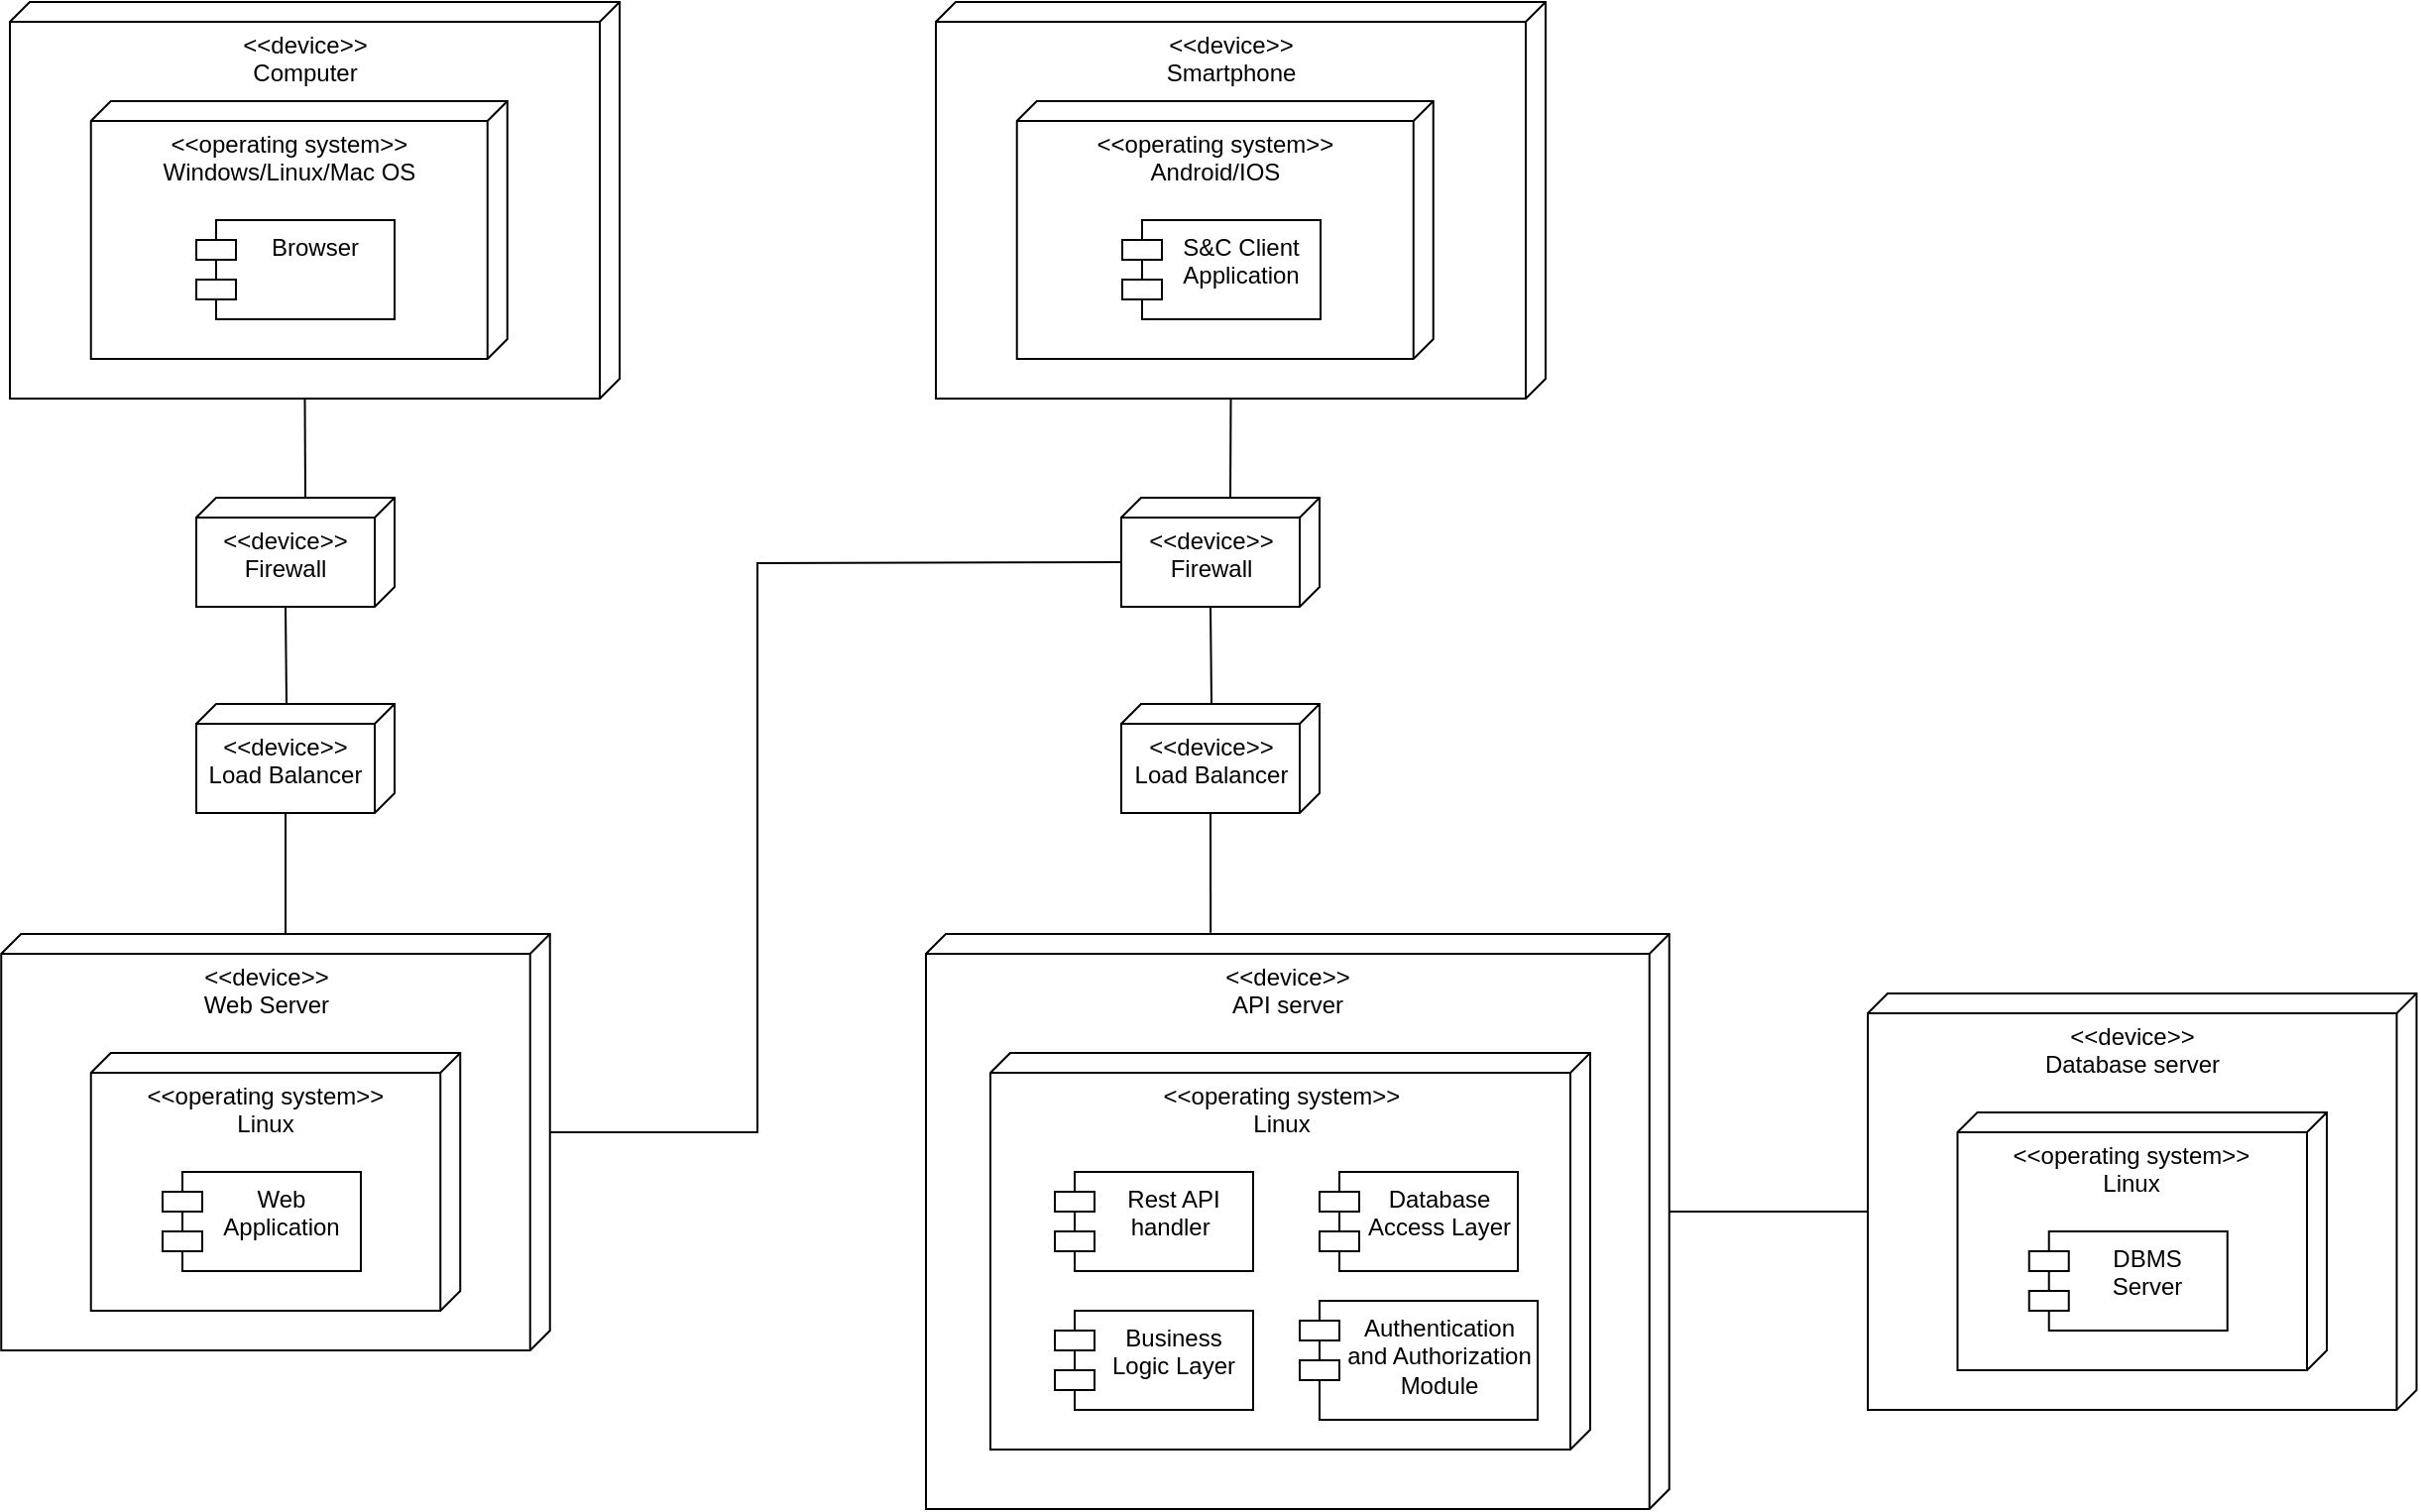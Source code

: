 <mxfile version="25.0.3">
  <diagram name="Page-1" id="HfHC9SoixmkoAjDjxwiE">
    <mxGraphModel dx="546" dy="790" grid="1" gridSize="10" guides="1" tooltips="1" connect="1" arrows="1" fold="1" page="1" pageScale="1" pageWidth="827" pageHeight="1169" math="0" shadow="0">
      <root>
        <mxCell id="0" />
        <mxCell id="1" parent="0" />
        <mxCell id="Cq-C8db3A1HCqR77sQvv-6" value="&amp;lt;&amp;lt;device&amp;gt;&amp;gt;&lt;br&gt;Computer" style="verticalAlign=top;align=center;spacingTop=8;spacingLeft=2;spacingRight=12;shape=cube;size=10;direction=south;fontStyle=0;html=1;whiteSpace=wrap;" vertex="1" parent="1">
          <mxGeometry x="183" y="230" width="307.5" height="200" as="geometry" />
        </mxCell>
        <mxCell id="Cq-C8db3A1HCqR77sQvv-5" value="&amp;lt;&amp;lt;operating system&amp;gt;&amp;gt;&lt;div&gt;Windows/Linux/Mac OS&lt;/div&gt;" style="verticalAlign=top;align=center;spacingTop=8;spacingLeft=2;spacingRight=12;shape=cube;size=10;direction=south;fontStyle=0;html=1;whiteSpace=wrap;" vertex="1" parent="1">
          <mxGeometry x="223.87" y="280" width="210" height="130" as="geometry" />
        </mxCell>
        <mxCell id="Cq-C8db3A1HCqR77sQvv-1" value="Browser" style="shape=module;align=left;spacingLeft=20;align=center;verticalAlign=top;whiteSpace=wrap;html=1;fontStyle=0" vertex="1" parent="1">
          <mxGeometry x="277" y="340" width="100" height="50" as="geometry" />
        </mxCell>
        <mxCell id="Cq-C8db3A1HCqR77sQvv-13" value="&lt;font face=&quot;Helvetica&quot;&gt;&amp;lt;&amp;lt;device&amp;gt;&amp;gt;&lt;br&gt;Load Balancer&lt;/font&gt;" style="verticalAlign=top;align=center;spacingTop=8;spacingLeft=2;spacingRight=12;shape=cube;size=10;direction=south;fontStyle=0;html=1;whiteSpace=wrap;strokeColor=default;" vertex="1" parent="1">
          <mxGeometry x="277" y="584" width="100" height="55" as="geometry" />
        </mxCell>
        <mxCell id="Cq-C8db3A1HCqR77sQvv-17" value="&lt;font face=&quot;Helvetica&quot;&gt;&amp;lt;&amp;lt;device&amp;gt;&amp;gt;&lt;br&gt;Firewall&lt;/font&gt;" style="verticalAlign=top;align=center;spacingTop=8;spacingLeft=2;spacingRight=12;shape=cube;size=10;direction=south;fontStyle=0;html=1;whiteSpace=wrap;" vertex="1" parent="1">
          <mxGeometry x="277" y="480" width="100" height="55" as="geometry" />
        </mxCell>
        <mxCell id="Cq-C8db3A1HCqR77sQvv-19" value="" style="endArrow=none;html=1;rounded=0;entryX=0;entryY=0;entryDx=200;entryDy=158.75;entryPerimeter=0;exitX=0;exitY=0;exitDx=0;exitDy=45;exitPerimeter=0;" edge="1" parent="1" source="Cq-C8db3A1HCqR77sQvv-17" target="Cq-C8db3A1HCqR77sQvv-6">
          <mxGeometry width="50" height="50" relative="1" as="geometry">
            <mxPoint x="540" y="730" as="sourcePoint" />
            <mxPoint x="590" y="680" as="targetPoint" />
          </mxGeometry>
        </mxCell>
        <mxCell id="Cq-C8db3A1HCqR77sQvv-20" value="" style="endArrow=none;html=1;rounded=0;entryX=0;entryY=0;entryDx=55;entryDy=55;entryPerimeter=0;exitX=-0.004;exitY=0.545;exitDx=0;exitDy=0;exitPerimeter=0;" edge="1" parent="1" source="Cq-C8db3A1HCqR77sQvv-13" target="Cq-C8db3A1HCqR77sQvv-17">
          <mxGeometry width="50" height="50" relative="1" as="geometry">
            <mxPoint x="460" y="660" as="sourcePoint" />
            <mxPoint x="510" y="610" as="targetPoint" />
          </mxGeometry>
        </mxCell>
        <mxCell id="Cq-C8db3A1HCqR77sQvv-21" value="&lt;font face=&quot;Helvetica&quot;&gt;&amp;lt;&amp;lt;device&amp;gt;&amp;gt;&lt;br&gt;Load Balancer&lt;/font&gt;" style="verticalAlign=top;align=center;spacingTop=8;spacingLeft=2;spacingRight=12;shape=cube;size=10;direction=south;fontStyle=0;html=1;whiteSpace=wrap;strokeColor=default;" vertex="1" parent="1">
          <mxGeometry x="743.5" y="584" width="100" height="55" as="geometry" />
        </mxCell>
        <mxCell id="Cq-C8db3A1HCqR77sQvv-22" value="&lt;font face=&quot;Helvetica&quot;&gt;&amp;lt;&amp;lt;device&amp;gt;&amp;gt;&lt;br&gt;Firewall&lt;/font&gt;" style="verticalAlign=top;align=center;spacingTop=8;spacingLeft=2;spacingRight=12;shape=cube;size=10;direction=south;fontStyle=0;html=1;whiteSpace=wrap;" vertex="1" parent="1">
          <mxGeometry x="743.5" y="480" width="100" height="55" as="geometry" />
        </mxCell>
        <mxCell id="Cq-C8db3A1HCqR77sQvv-23" value="" style="endArrow=none;html=1;rounded=0;entryX=0;entryY=0;entryDx=200;entryDy=158.75;entryPerimeter=0;exitX=0;exitY=0;exitDx=0;exitDy=45;exitPerimeter=0;" edge="1" parent="1" source="Cq-C8db3A1HCqR77sQvv-22" target="Cq-C8db3A1HCqR77sQvv-44">
          <mxGeometry width="50" height="50" relative="1" as="geometry">
            <mxPoint x="1015.5" y="730" as="sourcePoint" />
            <mxPoint x="798.75" y="430" as="targetPoint" />
          </mxGeometry>
        </mxCell>
        <mxCell id="Cq-C8db3A1HCqR77sQvv-24" value="" style="endArrow=none;html=1;rounded=0;entryX=0;entryY=0;entryDx=55;entryDy=55;entryPerimeter=0;exitX=-0.004;exitY=0.545;exitDx=0;exitDy=0;exitPerimeter=0;" edge="1" parent="1" source="Cq-C8db3A1HCqR77sQvv-21" target="Cq-C8db3A1HCqR77sQvv-22">
          <mxGeometry width="50" height="50" relative="1" as="geometry">
            <mxPoint x="926.5" y="660" as="sourcePoint" />
            <mxPoint x="976.5" y="610" as="targetPoint" />
          </mxGeometry>
        </mxCell>
        <mxCell id="Cq-C8db3A1HCqR77sQvv-26" value="&amp;lt;&amp;lt;device&amp;gt;&amp;gt;&lt;br&gt;Web Server" style="verticalAlign=top;align=center;spacingTop=8;spacingLeft=2;spacingRight=12;shape=cube;size=10;direction=south;fontStyle=0;html=1;whiteSpace=wrap;" vertex="1" parent="1">
          <mxGeometry x="178.62" y="700" width="276.75" height="210" as="geometry" />
        </mxCell>
        <mxCell id="Cq-C8db3A1HCqR77sQvv-27" value="&amp;lt;&amp;lt;operating system&amp;gt;&amp;gt;&lt;div&gt;Linux&lt;/div&gt;" style="verticalAlign=top;align=center;spacingTop=8;spacingLeft=2;spacingRight=12;shape=cube;size=10;direction=south;fontStyle=0;html=1;whiteSpace=wrap;" vertex="1" parent="1">
          <mxGeometry x="223.87" y="760" width="186.25" height="130" as="geometry" />
        </mxCell>
        <mxCell id="Cq-C8db3A1HCqR77sQvv-29" value="Web Application" style="shape=module;align=left;spacingLeft=20;align=center;verticalAlign=top;whiteSpace=wrap;html=1;fontStyle=0" vertex="1" parent="1">
          <mxGeometry x="259.99" y="820" width="100" height="50" as="geometry" />
        </mxCell>
        <mxCell id="Cq-C8db3A1HCqR77sQvv-30" value="" style="endArrow=none;html=1;rounded=0;entryX=0;entryY=0;entryDx=55;entryDy=55;entryPerimeter=0;exitX=0;exitY=0;exitDx=0;exitDy=133.375;exitPerimeter=0;" edge="1" parent="1" source="Cq-C8db3A1HCqR77sQvv-26" target="Cq-C8db3A1HCqR77sQvv-13">
          <mxGeometry width="50" height="50" relative="1" as="geometry">
            <mxPoint x="530" y="970" as="sourcePoint" />
            <mxPoint x="580" y="920" as="targetPoint" />
          </mxGeometry>
        </mxCell>
        <mxCell id="Cq-C8db3A1HCqR77sQvv-32" value="" style="endArrow=none;html=1;rounded=0;entryX=0;entryY=0;entryDx=32.5;entryDy=100;entryPerimeter=0;exitX=0;exitY=0;exitDx=100;exitDy=0;exitPerimeter=0;" edge="1" parent="1" source="Cq-C8db3A1HCqR77sQvv-26" target="Cq-C8db3A1HCqR77sQvv-22">
          <mxGeometry width="50" height="50" relative="1" as="geometry">
            <mxPoint x="455" y="930" as="sourcePoint" />
            <mxPoint x="580" y="690" as="targetPoint" />
            <Array as="points">
              <mxPoint x="560" y="800" />
              <mxPoint x="560" y="513" />
            </Array>
          </mxGeometry>
        </mxCell>
        <mxCell id="Cq-C8db3A1HCqR77sQvv-33" value="&amp;lt;&amp;lt;device&amp;gt;&amp;gt;&lt;br&gt;API server" style="verticalAlign=top;align=center;spacingTop=8;spacingLeft=2;spacingRight=12;shape=cube;size=10;direction=south;fontStyle=0;html=1;whiteSpace=wrap;" vertex="1" parent="1">
          <mxGeometry x="645" y="700" width="374.87" height="290" as="geometry" />
        </mxCell>
        <mxCell id="Cq-C8db3A1HCqR77sQvv-34" value="&amp;lt;&amp;lt;operating system&amp;gt;&amp;gt;&lt;div&gt;Linux&lt;/div&gt;" style="verticalAlign=top;align=center;spacingTop=8;spacingLeft=2;spacingRight=12;shape=cube;size=10;direction=south;fontStyle=0;html=1;whiteSpace=wrap;" vertex="1" parent="1">
          <mxGeometry x="677.5" y="760" width="302.5" height="200" as="geometry" />
        </mxCell>
        <mxCell id="Cq-C8db3A1HCqR77sQvv-35" value="Rest API handler&amp;nbsp;" style="shape=module;align=left;spacingLeft=20;align=center;verticalAlign=top;whiteSpace=wrap;html=1;fontStyle=0" vertex="1" parent="1">
          <mxGeometry x="710" y="820" width="100" height="50" as="geometry" />
        </mxCell>
        <mxCell id="Cq-C8db3A1HCqR77sQvv-36" value="" style="endArrow=none;html=1;rounded=0;entryX=0;entryY=0;entryDx=55;entryDy=55;entryPerimeter=0;exitX=-0.002;exitY=0.617;exitDx=0;exitDy=0;exitPerimeter=0;" edge="1" parent="1" source="Cq-C8db3A1HCqR77sQvv-33" target="Cq-C8db3A1HCqR77sQvv-21">
          <mxGeometry width="50" height="50" relative="1" as="geometry">
            <mxPoint x="530" y="910" as="sourcePoint" />
            <mxPoint x="580" y="860" as="targetPoint" />
          </mxGeometry>
        </mxCell>
        <mxCell id="Cq-C8db3A1HCqR77sQvv-37" value="Business &lt;br&gt;Logic Layer" style="shape=module;align=left;spacingLeft=20;align=center;verticalAlign=top;whiteSpace=wrap;html=1;fontStyle=0" vertex="1" parent="1">
          <mxGeometry x="710" y="890" width="100" height="50" as="geometry" />
        </mxCell>
        <mxCell id="Cq-C8db3A1HCqR77sQvv-38" value="Database Access Layer" style="shape=module;align=left;spacingLeft=20;align=center;verticalAlign=top;whiteSpace=wrap;html=1;fontStyle=0" vertex="1" parent="1">
          <mxGeometry x="843.5" y="820" width="100" height="50" as="geometry" />
        </mxCell>
        <mxCell id="Cq-C8db3A1HCqR77sQvv-39" value="&lt;div style=&quot;&quot;&gt;&lt;span style=&quot;background-color: initial;&quot;&gt;Authentication and Authorization Module&lt;/span&gt;&lt;/div&gt;" style="shape=module;align=center;spacingLeft=20;align=center;verticalAlign=top;whiteSpace=wrap;html=1;fontStyle=0" vertex="1" parent="1">
          <mxGeometry x="833.5" y="885" width="120" height="60" as="geometry" />
        </mxCell>
        <mxCell id="Cq-C8db3A1HCqR77sQvv-40" value="&amp;lt;&amp;lt;device&amp;gt;&amp;gt;&lt;br&gt;Database server" style="verticalAlign=top;align=center;spacingTop=8;spacingLeft=2;spacingRight=12;shape=cube;size=10;direction=south;fontStyle=0;html=1;whiteSpace=wrap;" vertex="1" parent="1">
          <mxGeometry x="1120" y="730" width="276.75" height="210" as="geometry" />
        </mxCell>
        <mxCell id="Cq-C8db3A1HCqR77sQvv-41" value="&amp;lt;&amp;lt;operating system&amp;gt;&amp;gt;&lt;div&gt;Linux&lt;/div&gt;" style="verticalAlign=top;align=center;spacingTop=8;spacingLeft=2;spacingRight=12;shape=cube;size=10;direction=south;fontStyle=0;html=1;whiteSpace=wrap;" vertex="1" parent="1">
          <mxGeometry x="1165.25" y="790" width="186.25" height="130" as="geometry" />
        </mxCell>
        <mxCell id="Cq-C8db3A1HCqR77sQvv-42" value="DBMS &lt;br&gt;Server" style="shape=module;align=left;spacingLeft=20;align=center;verticalAlign=top;whiteSpace=wrap;html=1;fontStyle=0" vertex="1" parent="1">
          <mxGeometry x="1201.37" y="850" width="100" height="50" as="geometry" />
        </mxCell>
        <mxCell id="Cq-C8db3A1HCqR77sQvv-43" value="" style="endArrow=none;html=1;rounded=0;entryX=0;entryY=0;entryDx=110;entryDy=276.75;entryPerimeter=0;exitX=0;exitY=0;exitDx=140;exitDy=0;exitPerimeter=0;" edge="1" parent="1" source="Cq-C8db3A1HCqR77sQvv-33" target="Cq-C8db3A1HCqR77sQvv-40">
          <mxGeometry width="50" height="50" relative="1" as="geometry">
            <mxPoint x="840" y="830" as="sourcePoint" />
            <mxPoint x="890" y="780" as="targetPoint" />
          </mxGeometry>
        </mxCell>
        <mxCell id="Cq-C8db3A1HCqR77sQvv-44" value="&amp;lt;&amp;lt;device&amp;gt;&amp;gt;&lt;br&gt;Smartphone" style="verticalAlign=top;align=center;spacingTop=8;spacingLeft=2;spacingRight=12;shape=cube;size=10;direction=south;fontStyle=0;html=1;whiteSpace=wrap;" vertex="1" parent="1">
          <mxGeometry x="650" y="230" width="307.5" height="200" as="geometry" />
        </mxCell>
        <mxCell id="Cq-C8db3A1HCqR77sQvv-45" value="&amp;lt;&amp;lt;operating system&amp;gt;&amp;gt;&lt;div&gt;Android/IOS&lt;/div&gt;" style="verticalAlign=top;align=center;spacingTop=8;spacingLeft=2;spacingRight=12;shape=cube;size=10;direction=south;fontStyle=0;html=1;whiteSpace=wrap;" vertex="1" parent="1">
          <mxGeometry x="690.87" y="280" width="210" height="130" as="geometry" />
        </mxCell>
        <mxCell id="Cq-C8db3A1HCqR77sQvv-46" value="S&amp;amp;C Client Application" style="shape=module;align=left;spacingLeft=20;align=center;verticalAlign=top;whiteSpace=wrap;html=1;fontStyle=0" vertex="1" parent="1">
          <mxGeometry x="744" y="340" width="100" height="50" as="geometry" />
        </mxCell>
      </root>
    </mxGraphModel>
  </diagram>
</mxfile>
